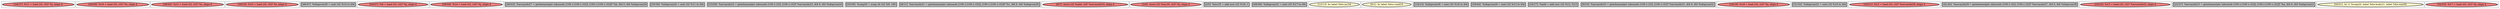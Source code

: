 
digraph G {





subgraph cluster27 {


node1767 [penwidth=3.0,fontsize=20,fillcolor=lightcoral,label="[34/37]  %11 = load i32, i32* %j, align 4",shape=ellipse,style=filled ]



}

subgraph cluster28 {


node1768 [penwidth=3.0,fontsize=20,fillcolor=lightcoral,label="[28/29]  %16 = load i32, i32* %i, align 4",shape=ellipse,style=filled ]



}

subgraph cluster26 {


node1766 [penwidth=3.0,fontsize=20,fillcolor=lightcoral,label="[38/45]  %13 = load i32, i32* %i, align 4",shape=ellipse,style=filled ]



}

subgraph cluster29 {


node1769 [penwidth=3.0,fontsize=20,fillcolor=lightcoral,label="[30/33]  %10 = load i32, i32* %i, align 4",shape=ellipse,style=filled ]



}

subgraph cluster25 {


node1765 [penwidth=3.0,fontsize=20,fillcolor=grey,label="[46/47]  %idxprom28 = sext i32 %14 to i64",shape=rectangle,style=filled ]



}

subgraph cluster24 {


node1764 [penwidth=3.0,fontsize=20,fillcolor=lightcoral,label="[54/57]  %9 = load i32, i32* %j, align 4",shape=ellipse,style=filled ]



}

subgraph cluster22 {


node1762 [penwidth=3.0,fontsize=20,fillcolor=lightcoral,label="[58/59]  %14 = load i32, i32* %j, align 4",shape=ellipse,style=filled ]



}

subgraph cluster20 {


node1760 [penwidth=3.0,fontsize=20,fillcolor=grey,label="[40/43]  %arrayidx27 = getelementptr inbounds [100 x [100 x i32]], [100 x [100 x i32]]* %b, i64 0, i64 %idxprom26",shape=rectangle,style=filled ]



}

subgraph cluster18 {


node1758 [penwidth=3.0,fontsize=20,fillcolor=grey,label="[35/36]  %idxprom24 = sext i32 %11 to i64",shape=rectangle,style=filled ]



}

subgraph cluster16 {


node1756 [penwidth=3.0,fontsize=20,fillcolor=grey,label="[23/26]  %arrayidx25 = getelementptr inbounds [100 x i32], [100 x i32]* %arrayidx23, i64 0, i64 %idxprom24",shape=rectangle,style=filled ]



}

subgraph cluster17 {


node1757 [penwidth=3.0,fontsize=20,fillcolor=grey,label="[55/56]  %cmp20 = icmp slt i32 %9, 100",shape=rectangle,style=filled ]



}

subgraph cluster4 {


node1744 [penwidth=3.0,fontsize=20,fillcolor=grey,label="[8/11]  %arrayidx31 = getelementptr inbounds [100 x [100 x i32]], [100 x [100 x i32]]* %c, i64 0, i64 %idxprom30",shape=rectangle,style=filled ]



}

subgraph cluster3 {


node1743 [penwidth=3.0,fontsize=20,fillcolor=lightcoral,label="[6/7]  store i32 %add, i32* %arrayidx33, align 4",shape=ellipse,style=filled ]



}

subgraph cluster2 {


node1742 [penwidth=3.0,fontsize=20,fillcolor=lightcoral,label="[3/4]  store i32 %inc35, i32* %j, align 4",shape=ellipse,style=filled ]



}

subgraph cluster1 {


node1741 [penwidth=3.0,fontsize=20,fillcolor=grey,label="[2/5]  %inc35 = add nsw i32 %18, 1",shape=rectangle,style=filled ]



}

subgraph cluster12 {


node1752 [penwidth=3.0,fontsize=20,fillcolor=grey,label="[48/49]  %idxprom32 = sext i32 %17 to i64",shape=rectangle,style=filled ]



}

subgraph cluster5 {


node1745 [penwidth=3.0,fontsize=20,fillcolor=lemonchiffon,label="[12/13]  br label %for.inc34",shape=ellipse,style=filled ]



}

subgraph cluster0 {


node1740 [penwidth=3.0,fontsize=20,fillcolor=lemonchiffon,label="[0/1]  br label %for.cond19",shape=ellipse,style=filled ]



}

subgraph cluster6 {


node1746 [penwidth=3.0,fontsize=20,fillcolor=grey,label="[14/15]  %idxprom30 = sext i32 %16 to i64",shape=rectangle,style=filled ]



}

subgraph cluster14 {


node1754 [penwidth=3.0,fontsize=20,fillcolor=grey,label="[39/44]  %idxprom26 = sext i32 %13 to i64",shape=rectangle,style=filled ]



}

subgraph cluster7 {


node1747 [penwidth=3.0,fontsize=20,fillcolor=grey,label="[16/17]  %add = add nsw i32 %12, %15",shape=rectangle,style=filled ]



}

subgraph cluster23 {


node1763 [penwidth=3.0,fontsize=20,fillcolor=grey,label="[9/10]  %arrayidx33 = getelementptr inbounds [100 x i32], [100 x i32]* %arrayidx31, i64 0, i64 %idxprom32",shape=rectangle,style=filled ]



}

subgraph cluster8 {


node1748 [penwidth=3.0,fontsize=20,fillcolor=lightcoral,label="[18/19]  %18 = load i32, i32* %j, align 4",shape=ellipse,style=filled ]



}

subgraph cluster21 {


node1761 [penwidth=3.0,fontsize=20,fillcolor=grey,label="[31/32]  %idxprom22 = sext i32 %10 to i64",shape=rectangle,style=filled ]



}

subgraph cluster9 {


node1749 [penwidth=3.0,fontsize=20,fillcolor=lightcoral,label="[20/21]  %15 = load i32, i32* %arrayidx29, align 4",shape=ellipse,style=filled ]



}

subgraph cluster19 {


node1759 [penwidth=3.0,fontsize=20,fillcolor=grey,label="[41/42]  %arrayidx29 = getelementptr inbounds [100 x i32], [100 x i32]* %arrayidx27, i64 0, i64 %idxprom28",shape=rectangle,style=filled ]



}

subgraph cluster10 {


node1750 [penwidth=3.0,fontsize=20,fillcolor=lightcoral,label="[24/25]  %12 = load i32, i32* %arrayidx25, align 4",shape=ellipse,style=filled ]



}

subgraph cluster11 {


node1751 [penwidth=3.0,fontsize=20,fillcolor=grey,label="[22/27]  %arrayidx23 = getelementptr inbounds [100 x [100 x i32]], [100 x [100 x i32]]* %a, i64 0, i64 %idxprom22",shape=rectangle,style=filled ]



}

subgraph cluster13 {


node1753 [penwidth=3.0,fontsize=20,fillcolor=lemonchiffon,label="[50/51]  br i1 %cmp20, label %for.body21, label %for.end36",shape=ellipse,style=filled ]



}

subgraph cluster15 {


node1755 [penwidth=3.0,fontsize=20,fillcolor=lightcoral,label="[52/53]  %17 = load i32, i32* %j, align 4",shape=ellipse,style=filled ]



}

}

